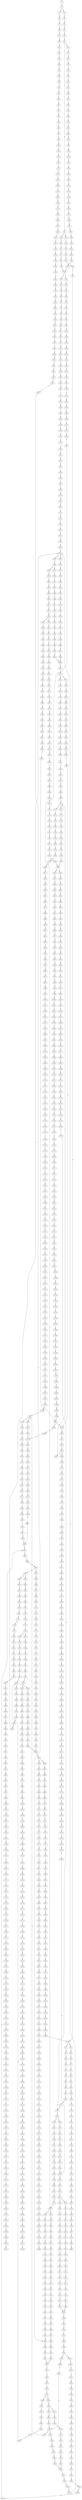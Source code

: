 strict digraph  {
	S0 -> S1 [ label = T ];
	S1 -> S2 [ label = G ];
	S1 -> S3 [ label = A ];
	S2 -> S4 [ label = A ];
	S3 -> S5 [ label = A ];
	S4 -> S6 [ label = A ];
	S5 -> S7 [ label = A ];
	S6 -> S8 [ label = C ];
	S7 -> S9 [ label = C ];
	S8 -> S10 [ label = A ];
	S9 -> S11 [ label = A ];
	S10 -> S12 [ label = G ];
	S11 -> S13 [ label = G ];
	S12 -> S14 [ label = T ];
	S12 -> S15 [ label = G ];
	S13 -> S16 [ label = G ];
	S14 -> S17 [ label = T ];
	S15 -> S18 [ label = G ];
	S15 -> S19 [ label = T ];
	S16 -> S20 [ label = T ];
	S17 -> S21 [ label = G ];
	S18 -> S22 [ label = T ];
	S19 -> S23 [ label = C ];
	S20 -> S24 [ label = C ];
	S21 -> S25 [ label = A ];
	S22 -> S26 [ label = C ];
	S23 -> S27 [ label = C ];
	S24 -> S28 [ label = T ];
	S25 -> S29 [ label = C ];
	S26 -> S30 [ label = C ];
	S27 -> S31 [ label = C ];
	S28 -> S32 [ label = C ];
	S29 -> S33 [ label = T ];
	S30 -> S34 [ label = G ];
	S31 -> S35 [ label = T ];
	S32 -> S36 [ label = T ];
	S33 -> S37 [ label = G ];
	S34 -> S38 [ label = C ];
	S35 -> S39 [ label = T ];
	S36 -> S40 [ label = C ];
	S37 -> S41 [ label = T ];
	S38 -> S42 [ label = C ];
	S39 -> S43 [ label = C ];
	S40 -> S44 [ label = C ];
	S41 -> S45 [ label = A ];
	S42 -> S46 [ label = G ];
	S43 -> S47 [ label = T ];
	S43 -> S48 [ label = G ];
	S44 -> S49 [ label = G ];
	S45 -> S50 [ label = C ];
	S46 -> S51 [ label = C ];
	S46 -> S52 [ label = G ];
	S47 -> S53 [ label = C ];
	S48 -> S54 [ label = C ];
	S49 -> S55 [ label = T ];
	S50 -> S56 [ label = A ];
	S51 -> S57 [ label = A ];
	S52 -> S58 [ label = A ];
	S53 -> S59 [ label = G ];
	S54 -> S60 [ label = A ];
	S55 -> S61 [ label = A ];
	S56 -> S62 [ label = C ];
	S57 -> S63 [ label = C ];
	S58 -> S64 [ label = A ];
	S59 -> S65 [ label = T ];
	S60 -> S66 [ label = C ];
	S61 -> S67 [ label = C ];
	S62 -> S68 [ label = T ];
	S63 -> S69 [ label = G ];
	S64 -> S70 [ label = C ];
	S65 -> S71 [ label = A ];
	S66 -> S72 [ label = G ];
	S67 -> S73 [ label = A ];
	S68 -> S74 [ label = T ];
	S69 -> S75 [ label = C ];
	S70 -> S76 [ label = T ];
	S71 -> S77 [ label = C ];
	S72 -> S78 [ label = T ];
	S73 -> S79 [ label = T ];
	S74 -> S80 [ label = G ];
	S75 -> S81 [ label = G ];
	S76 -> S82 [ label = G ];
	S77 -> S83 [ label = G ];
	S78 -> S84 [ label = G ];
	S79 -> S85 [ label = G ];
	S80 -> S86 [ label = G ];
	S81 -> S87 [ label = C ];
	S82 -> S88 [ label = C ];
	S83 -> S89 [ label = G ];
	S84 -> S90 [ label = G ];
	S85 -> S91 [ label = G ];
	S86 -> S92 [ label = A ];
	S87 -> S93 [ label = A ];
	S88 -> S94 [ label = A ];
	S89 -> S95 [ label = C ];
	S90 -> S96 [ label = C ];
	S91 -> S97 [ label = C ];
	S92 -> S98 [ label = G ];
	S93 -> S99 [ label = G ];
	S94 -> S100 [ label = A ];
	S95 -> S101 [ label = T ];
	S96 -> S102 [ label = G ];
	S97 -> S103 [ label = G ];
	S98 -> S104 [ label = A ];
	S99 -> S105 [ label = C ];
	S100 -> S106 [ label = C ];
	S101 -> S107 [ label = A ];
	S102 -> S108 [ label = T ];
	S103 -> S109 [ label = C ];
	S104 -> S110 [ label = C ];
	S105 -> S111 [ label = C ];
	S106 -> S112 [ label = C ];
	S107 -> S113 [ label = C ];
	S108 -> S114 [ label = C ];
	S109 -> S115 [ label = C ];
	S110 -> S116 [ label = C ];
	S111 -> S117 [ label = G ];
	S112 -> S118 [ label = A ];
	S113 -> S119 [ label = T ];
	S114 -> S120 [ label = C ];
	S115 -> S121 [ label = C ];
	S116 -> S122 [ label = C ];
	S117 -> S123 [ label = G ];
	S118 -> S124 [ label = G ];
	S119 -> S125 [ label = G ];
	S120 -> S126 [ label = C ];
	S121 -> S127 [ label = C ];
	S122 -> S128 [ label = C ];
	S123 -> S129 [ label = C ];
	S123 -> S130 [ label = T ];
	S124 -> S131 [ label = A ];
	S125 -> S132 [ label = G ];
	S126 -> S133 [ label = C ];
	S127 -> S134 [ label = C ];
	S128 -> S135 [ label = C ];
	S129 -> S136 [ label = A ];
	S130 -> S137 [ label = G ];
	S131 -> S138 [ label = A ];
	S132 -> S139 [ label = T ];
	S133 -> S140 [ label = A ];
	S134 -> S141 [ label = A ];
	S135 -> S142 [ label = C ];
	S136 -> S143 [ label = C ];
	S137 -> S144 [ label = G ];
	S138 -> S145 [ label = C ];
	S139 -> S146 [ label = G ];
	S140 -> S147 [ label = C ];
	S141 -> S148 [ label = C ];
	S142 -> S149 [ label = T ];
	S143 -> S150 [ label = T ];
	S144 -> S151 [ label = A ];
	S145 -> S152 [ label = A ];
	S146 -> S153 [ label = C ];
	S147 -> S154 [ label = T ];
	S148 -> S155 [ label = T ];
	S149 -> S156 [ label = T ];
	S150 -> S157 [ label = T ];
	S151 -> S158 [ label = A ];
	S152 -> S159 [ label = G ];
	S153 -> S160 [ label = T ];
	S154 -> S161 [ label = T ];
	S155 -> S162 [ label = T ];
	S156 -> S163 [ label = C ];
	S157 -> S164 [ label = C ];
	S158 -> S165 [ label = G ];
	S159 -> S166 [ label = C ];
	S160 -> S167 [ label = A ];
	S161 -> S168 [ label = G ];
	S162 -> S169 [ label = T ];
	S163 -> S170 [ label = A ];
	S164 -> S171 [ label = A ];
	S165 -> S172 [ label = A ];
	S166 -> S173 [ label = C ];
	S167 -> S174 [ label = C ];
	S168 -> S175 [ label = A ];
	S169 -> S176 [ label = A ];
	S170 -> S177 [ label = G ];
	S171 -> S178 [ label = G ];
	S172 -> S179 [ label = A ];
	S173 -> S180 [ label = G ];
	S174 -> S181 [ label = T ];
	S175 -> S182 [ label = G ];
	S176 -> S183 [ label = G ];
	S177 -> S184 [ label = A ];
	S178 -> S185 [ label = C ];
	S179 -> S186 [ label = C ];
	S180 -> S187 [ label = T ];
	S181 -> S188 [ label = G ];
	S182 -> S189 [ label = C ];
	S183 -> S190 [ label = C ];
	S184 -> S191 [ label = G ];
	S185 -> S192 [ label = C ];
	S186 -> S193 [ label = G ];
	S187 -> S194 [ label = C ];
	S188 -> S195 [ label = T ];
	S189 -> S196 [ label = C ];
	S190 -> S197 [ label = C ];
	S191 -> S198 [ label = G ];
	S192 -> S199 [ label = G ];
	S193 -> S200 [ label = G ];
	S194 -> S201 [ label = C ];
	S195 -> S202 [ label = A ];
	S196 -> S203 [ label = G ];
	S197 -> S204 [ label = G ];
	S198 -> S205 [ label = T ];
	S199 -> S206 [ label = C ];
	S200 -> S207 [ label = C ];
	S201 -> S208 [ label = T ];
	S202 -> S209 [ label = A ];
	S203 -> S210 [ label = C ];
	S204 -> S211 [ label = T ];
	S205 -> S212 [ label = C ];
	S206 -> S213 [ label = C ];
	S207 -> S214 [ label = A ];
	S208 -> S215 [ label = C ];
	S209 -> S216 [ label = C ];
	S210 -> S217 [ label = C ];
	S211 -> S218 [ label = C ];
	S212 -> S219 [ label = C ];
	S213 -> S220 [ label = C ];
	S214 -> S221 [ label = C ];
	S215 -> S222 [ label = T ];
	S216 -> S223 [ label = A ];
	S217 -> S224 [ label = C ];
	S218 -> S225 [ label = C ];
	S219 -> S226 [ label = C ];
	S220 -> S227 [ label = C ];
	S221 -> S228 [ label = C ];
	S221 -> S229 [ label = T ];
	S222 -> S230 [ label = G ];
	S223 -> S231 [ label = C ];
	S224 -> S232 [ label = C ];
	S225 -> S233 [ label = C ];
	S226 -> S234 [ label = T ];
	S227 -> S235 [ label = T ];
	S228 -> S236 [ label = G ];
	S229 -> S237 [ label = G ];
	S230 -> S238 [ label = T ];
	S231 -> S239 [ label = A ];
	S232 -> S235 [ label = T ];
	S233 -> S240 [ label = A ];
	S234 -> S241 [ label = T ];
	S235 -> S242 [ label = T ];
	S235 -> S243 [ label = C ];
	S236 -> S244 [ label = G ];
	S237 -> S245 [ label = G ];
	S238 -> S246 [ label = C ];
	S239 -> S247 [ label = C ];
	S240 -> S248 [ label = C ];
	S241 -> S43 [ label = C ];
	S242 -> S249 [ label = C ];
	S243 -> S250 [ label = C ];
	S244 -> S251 [ label = G ];
	S245 -> S252 [ label = G ];
	S246 -> S253 [ label = G ];
	S247 -> S254 [ label = G ];
	S248 -> S255 [ label = C ];
	S249 -> S256 [ label = A ];
	S250 -> S257 [ label = A ];
	S251 -> S258 [ label = A ];
	S252 -> S259 [ label = A ];
	S253 -> S260 [ label = T ];
	S254 -> S261 [ label = C ];
	S255 -> S262 [ label = A ];
	S256 -> S263 [ label = C ];
	S257 -> S264 [ label = C ];
	S258 -> S265 [ label = A ];
	S259 -> S266 [ label = A ];
	S260 -> S267 [ label = G ];
	S261 -> S268 [ label = T ];
	S262 -> S269 [ label = C ];
	S263 -> S270 [ label = G ];
	S264 -> S271 [ label = C ];
	S265 -> S272 [ label = T ];
	S266 -> S273 [ label = C ];
	S267 -> S274 [ label = G ];
	S268 -> S275 [ label = C ];
	S269 -> S276 [ label = C ];
	S270 -> S277 [ label = C ];
	S271 -> S278 [ label = C ];
	S272 -> S279 [ label = T ];
	S273 -> S280 [ label = T ];
	S274 -> S281 [ label = T ];
	S275 -> S282 [ label = C ];
	S276 -> S283 [ label = G ];
	S277 -> S284 [ label = T ];
	S278 -> S285 [ label = G ];
	S279 -> S286 [ label = G ];
	S280 -> S287 [ label = G ];
	S281 -> S288 [ label = A ];
	S282 -> S289 [ label = T ];
	S283 -> S290 [ label = A ];
	S284 -> S291 [ label = C ];
	S285 -> S292 [ label = C ];
	S286 -> S293 [ label = A ];
	S287 -> S294 [ label = G ];
	S289 -> S295 [ label = A ];
	S290 -> S296 [ label = T ];
	S291 -> S297 [ label = C ];
	S292 -> S298 [ label = C ];
	S293 -> S299 [ label = A ];
	S294 -> S300 [ label = A ];
	S295 -> S301 [ label = G ];
	S296 -> S302 [ label = C ];
	S297 -> S303 [ label = G ];
	S298 -> S304 [ label = G ];
	S299 -> S305 [ label = C ];
	S300 -> S306 [ label = C ];
	S301 -> S307 [ label = A ];
	S302 -> S308 [ label = G ];
	S303 -> S309 [ label = G ];
	S304 -> S310 [ label = G ];
	S305 -> S311 [ label = C ];
	S306 -> S312 [ label = C ];
	S307 -> S313 [ label = A ];
	S308 -> S314 [ label = G ];
	S309 -> S315 [ label = T ];
	S310 -> S316 [ label = T ];
	S311 -> S317 [ label = C ];
	S312 -> S318 [ label = C ];
	S313 -> S319 [ label = C ];
	S314 -> S320 [ label = T ];
	S315 -> S321 [ label = T ];
	S316 -> S322 [ label = C ];
	S317 -> S323 [ label = G ];
	S318 -> S324 [ label = G ];
	S319 -> S325 [ label = T ];
	S320 -> S326 [ label = T ];
	S321 -> S327 [ label = G ];
	S322 -> S328 [ label = C ];
	S323 -> S329 [ label = T ];
	S324 -> S330 [ label = T ];
	S325 -> S331 [ label = T ];
	S326 -> S332 [ label = C ];
	S327 -> S333 [ label = C ];
	S328 -> S334 [ label = C ];
	S329 -> S335 [ label = C ];
	S330 -> S336 [ label = C ];
	S331 -> S337 [ label = C ];
	S332 -> S338 [ label = C ];
	S333 -> S339 [ label = A ];
	S334 -> S340 [ label = A ];
	S335 -> S341 [ label = T ];
	S336 -> S342 [ label = T ];
	S337 -> S343 [ label = A ];
	S338 -> S344 [ label = A ];
	S339 -> S345 [ label = C ];
	S340 -> S346 [ label = G ];
	S341 -> S347 [ label = C ];
	S342 -> S348 [ label = C ];
	S343 -> S349 [ label = A ];
	S344 -> S350 [ label = G ];
	S345 -> S351 [ label = T ];
	S346 -> S352 [ label = T ];
	S347 -> S353 [ label = G ];
	S348 -> S353 [ label = G ];
	S349 -> S354 [ label = C ];
	S350 -> S355 [ label = T ];
	S351 -> S356 [ label = G ];
	S352 -> S357 [ label = G ];
	S353 -> S358 [ label = G ];
	S354 -> S359 [ label = C ];
	S354 -> S360 [ label = T ];
	S355 -> S361 [ label = G ];
	S356 -> S362 [ label = G ];
	S357 -> S363 [ label = G ];
	S358 -> S364 [ label = C ];
	S359 -> S365 [ label = G ];
	S360 -> S366 [ label = G ];
	S361 -> S367 [ label = G ];
	S362 -> S368 [ label = T ];
	S363 -> S369 [ label = T ];
	S364 -> S370 [ label = A ];
	S365 -> S371 [ label = G ];
	S366 -> S372 [ label = G ];
	S366 -> S373 [ label = C ];
	S367 -> S374 [ label = T ];
	S368 -> S375 [ label = C ];
	S369 -> S376 [ label = C ];
	S370 -> S377 [ label = C ];
	S371 -> S378 [ label = C ];
	S372 -> S379 [ label = C ];
	S373 -> S380 [ label = C ];
	S374 -> S381 [ label = C ];
	S375 -> S382 [ label = G ];
	S376 -> S383 [ label = G ];
	S377 -> S384 [ label = C ];
	S378 -> S385 [ label = C ];
	S379 -> S386 [ label = C ];
	S380 -> S387 [ label = C ];
	S381 -> S383 [ label = G ];
	S382 -> S388 [ label = T ];
	S383 -> S389 [ label = T ];
	S384 -> S390 [ label = G ];
	S385 -> S391 [ label = C ];
	S386 -> S392 [ label = C ];
	S387 -> S393 [ label = T ];
	S388 -> S394 [ label = C ];
	S389 -> S395 [ label = C ];
	S390 -> S396 [ label = A ];
	S391 -> S397 [ label = A ];
	S392 -> S398 [ label = A ];
	S393 -> S399 [ label = A ];
	S394 -> S400 [ label = C ];
	S395 -> S401 [ label = C ];
	S396 -> S402 [ label = G ];
	S396 -> S403 [ label = A ];
	S397 -> S404 [ label = G ];
	S398 -> S405 [ label = G ];
	S399 -> S406 [ label = G ];
	S400 -> S407 [ label = G ];
	S401 -> S407 [ label = G ];
	S402 -> S408 [ label = T ];
	S403 -> S409 [ label = T ];
	S404 -> S410 [ label = T ];
	S405 -> S411 [ label = G ];
	S406 -> S412 [ label = G ];
	S407 -> S413 [ label = T ];
	S408 -> S414 [ label = C ];
	S409 -> S415 [ label = G ];
	S410 -> S416 [ label = T ];
	S411 -> S417 [ label = T ];
	S412 -> S418 [ label = T ];
	S413 -> S419 [ label = C ];
	S414 -> S420 [ label = C ];
	S415 -> S421 [ label = T ];
	S416 -> S422 [ label = G ];
	S417 -> S423 [ label = G ];
	S418 -> S424 [ label = G ];
	S419 -> S425 [ label = A ];
	S420 -> S426 [ label = A ];
	S420 -> S427 [ label = T ];
	S421 -> S428 [ label = A ];
	S422 -> S429 [ label = T ];
	S423 -> S430 [ label = C ];
	S423 -> S431 [ label = G ];
	S424 -> S432 [ label = T ];
	S425 -> S433 [ label = C ];
	S426 -> S434 [ label = G ];
	S427 -> S435 [ label = C ];
	S428 -> S436 [ label = G ];
	S429 -> S437 [ label = G ];
	S430 -> S438 [ label = G ];
	S431 -> S439 [ label = G ];
	S432 -> S440 [ label = G ];
	S433 -> S441 [ label = C ];
	S434 -> S442 [ label = T ];
	S434 -> S443 [ label = C ];
	S435 -> S444 [ label = G ];
	S436 -> S445 [ label = T ];
	S437 -> S446 [ label = C ];
	S438 -> S447 [ label = C ];
	S439 -> S448 [ label = C ];
	S440 -> S449 [ label = C ];
	S441 -> S450 [ label = C ];
	S441 -> S451 [ label = G ];
	S442 -> S452 [ label = A ];
	S443 -> S453 [ label = T ];
	S444 -> S454 [ label = A ];
	S445 -> S455 [ label = T ];
	S446 -> S456 [ label = G ];
	S447 -> S457 [ label = G ];
	S448 -> S458 [ label = T ];
	S449 -> S459 [ label = G ];
	S450 -> S460 [ label = T ];
	S451 -> S461 [ label = A ];
	S452 -> S462 [ label = G ];
	S453 -> S463 [ label = T ];
	S454 -> S464 [ label = A ];
	S455 -> S465 [ label = T ];
	S456 -> S466 [ label = T ];
	S457 -> S467 [ label = T ];
	S458 -> S468 [ label = T ];
	S459 -> S469 [ label = T ];
	S460 -> S470 [ label = G ];
	S461 -> S471 [ label = A ];
	S461 -> S472 [ label = G ];
	S462 -> S473 [ label = G ];
	S463 -> S474 [ label = C ];
	S464 -> S475 [ label = C ];
	S465 -> S476 [ label = C ];
	S466 -> S477 [ label = C ];
	S467 -> S478 [ label = C ];
	S468 -> S479 [ label = C ];
	S469 -> S480 [ label = C ];
	S470 -> S481 [ label = T ];
	S471 -> S482 [ label = T ];
	S472 -> S483 [ label = T ];
	S473 -> S484 [ label = G ];
	S474 -> S485 [ label = A ];
	S475 -> S486 [ label = T ];
	S476 -> S487 [ label = A ];
	S477 -> S488 [ label = G ];
	S478 -> S489 [ label = G ];
	S479 -> S490 [ label = G ];
	S480 -> S491 [ label = G ];
	S481 -> S492 [ label = C ];
	S482 -> S493 [ label = C ];
	S483 -> S494 [ label = C ];
	S484 -> S495 [ label = T ];
	S485 -> S496 [ label = C ];
	S486 -> S497 [ label = T ];
	S487 -> S498 [ label = C ];
	S488 -> S499 [ label = A ];
	S489 -> S500 [ label = T ];
	S490 -> S501 [ label = A ];
	S491 -> S499 [ label = A ];
	S492 -> S502 [ label = C ];
	S493 -> S503 [ label = C ];
	S494 -> S420 [ label = C ];
	S495 -> S504 [ label = C ];
	S496 -> S505 [ label = G ];
	S497 -> S506 [ label = C ];
	S498 -> S507 [ label = T ];
	S499 -> S508 [ label = A ];
	S500 -> S509 [ label = G ];
	S501 -> S510 [ label = A ];
	S502 -> S511 [ label = T ];
	S503 -> S512 [ label = T ];
	S504 -> S513 [ label = A ];
	S505 -> S514 [ label = C ];
	S506 -> S515 [ label = A ];
	S507 -> S516 [ label = C ];
	S508 -> S517 [ label = C ];
	S509 -> S518 [ label = C ];
	S510 -> S519 [ label = C ];
	S511 -> S520 [ label = T ];
	S512 -> S521 [ label = C ];
	S513 -> S522 [ label = C ];
	S514 -> S523 [ label = C ];
	S515 -> S524 [ label = A ];
	S516 -> S525 [ label = C ];
	S517 -> S526 [ label = C ];
	S517 -> S527 [ label = A ];
	S518 -> S528 [ label = A ];
	S519 -> S529 [ label = A ];
	S520 -> S530 [ label = G ];
	S521 -> S531 [ label = G ];
	S522 -> S532 [ label = T ];
	S523 -> S533 [ label = C ];
	S524 -> S354 [ label = C ];
	S525 -> S534 [ label = T ];
	S526 -> S535 [ label = T ];
	S527 -> S536 [ label = C ];
	S528 -> S537 [ label = T ];
	S529 -> S538 [ label = C ];
	S530 -> S539 [ label = A ];
	S530 -> S540 [ label = T ];
	S531 -> S541 [ label = A ];
	S532 -> S542 [ label = C ];
	S533 -> S543 [ label = T ];
	S534 -> S544 [ label = T ];
	S535 -> S545 [ label = T ];
	S536 -> S546 [ label = C ];
	S537 -> S547 [ label = C ];
	S538 -> S548 [ label = G ];
	S539 -> S549 [ label = A ];
	S540 -> S550 [ label = A ];
	S541 -> S551 [ label = A ];
	S542 -> S552 [ label = G ];
	S543 -> S553 [ label = T ];
	S544 -> S554 [ label = T ];
	S545 -> S555 [ label = C ];
	S546 -> S556 [ label = C ];
	S547 -> S557 [ label = C ];
	S548 -> S558 [ label = C ];
	S549 -> S559 [ label = C ];
	S550 -> S560 [ label = G ];
	S551 -> S561 [ label = C ];
	S552 -> S562 [ label = C ];
	S553 -> S563 [ label = C ];
	S554 -> S564 [ label = C ];
	S555 -> S565 [ label = G ];
	S556 -> S566 [ label = G ];
	S557 -> S567 [ label = G ];
	S558 -> S568 [ label = G ];
	S559 -> S569 [ label = T ];
	S560 -> S570 [ label = G ];
	S561 -> S486 [ label = T ];
	S562 -> S571 [ label = T ];
	S563 -> S572 [ label = A ];
	S564 -> S573 [ label = A ];
	S565 -> S574 [ label = T ];
	S566 -> S575 [ label = T ];
	S567 -> S576 [ label = C ];
	S568 -> S577 [ label = C ];
	S569 -> S578 [ label = T ];
	S570 -> S579 [ label = A ];
	S571 -> S580 [ label = T ];
	S572 -> S581 [ label = T ];
	S573 -> S582 [ label = T ];
	S574 -> S583 [ label = A ];
	S575 -> S584 [ label = A ];
	S576 -> S585 [ label = A ];
	S577 -> S586 [ label = A ];
	S578 -> S587 [ label = C ];
	S579 -> S588 [ label = G ];
	S580 -> S589 [ label = C ];
	S581 -> S590 [ label = C ];
	S582 -> S591 [ label = C ];
	S583 -> S592 [ label = C ];
	S584 -> S593 [ label = C ];
	S585 -> S594 [ label = C ];
	S586 -> S595 [ label = C ];
	S587 -> S596 [ label = A ];
	S588 -> S597 [ label = A ];
	S589 -> S598 [ label = A ];
	S590 -> S599 [ label = C ];
	S591 -> S600 [ label = C ];
	S592 -> S601 [ label = T ];
	S593 -> S602 [ label = G ];
	S594 -> S603 [ label = G ];
	S595 -> S604 [ label = G ];
	S596 -> S605 [ label = A ];
	S597 -> S606 [ label = G ];
	S598 -> S607 [ label = T ];
	S599 -> S608 [ label = A ];
	S600 -> S609 [ label = A ];
	S601 -> S610 [ label = T ];
	S602 -> S611 [ label = T ];
	S603 -> S612 [ label = T ];
	S604 -> S613 [ label = T ];
	S605 -> S354 [ label = C ];
	S606 -> S614 [ label = G ];
	S607 -> S615 [ label = C ];
	S608 -> S616 [ label = G ];
	S609 -> S617 [ label = G ];
	S610 -> S618 [ label = C ];
	S611 -> S619 [ label = C ];
	S612 -> S620 [ label = C ];
	S613 -> S621 [ label = C ];
	S614 -> S622 [ label = T ];
	S615 -> S623 [ label = C ];
	S616 -> S624 [ label = A ];
	S617 -> S624 [ label = A ];
	S618 -> S625 [ label = A ];
	S619 -> S626 [ label = C ];
	S620 -> S627 [ label = G ];
	S621 -> S628 [ label = C ];
	S622 -> S629 [ label = C ];
	S623 -> S630 [ label = A ];
	S624 -> S631 [ label = A ];
	S625 -> S632 [ label = A ];
	S626 -> S633 [ label = A ];
	S627 -> S634 [ label = A ];
	S628 -> S635 [ label = A ];
	S629 -> S636 [ label = C ];
	S630 -> S616 [ label = G ];
	S631 -> S637 [ label = C ];
	S632 -> S638 [ label = G ];
	S633 -> S639 [ label = G ];
	S634 -> S640 [ label = G ];
	S635 -> S641 [ label = G ];
	S636 -> S642 [ label = C ];
	S637 -> S643 [ label = C ];
	S638 -> S644 [ label = C ];
	S639 -> S645 [ label = C ];
	S640 -> S646 [ label = C ];
	S641 -> S647 [ label = C ];
	S642 -> S648 [ label = A ];
	S642 -> S649 [ label = G ];
	S643 -> S650 [ label = A ];
	S643 -> S651 [ label = G ];
	S644 -> S652 [ label = G ];
	S645 -> S653 [ label = G ];
	S646 -> S654 [ label = G ];
	S647 -> S655 [ label = T ];
	S647 -> S653 [ label = G ];
	S648 -> S656 [ label = G ];
	S649 -> S657 [ label = G ];
	S650 -> S658 [ label = G ];
	S650 -> S659 [ label = C ];
	S651 -> S660 [ label = G ];
	S652 -> S661 [ label = A ];
	S653 -> S662 [ label = A ];
	S654 -> S663 [ label = A ];
	S655 -> S664 [ label = T ];
	S656 -> S665 [ label = A ];
	S657 -> S666 [ label = A ];
	S658 -> S667 [ label = A ];
	S659 -> S668 [ label = C ];
	S660 -> S669 [ label = A ];
	S661 -> S670 [ label = G ];
	S662 -> S671 [ label = G ];
	S663 -> S672 [ label = G ];
	S664 -> S474 [ label = C ];
	S665 -> S673 [ label = G ];
	S666 -> S674 [ label = G ];
	S667 -> S675 [ label = C ];
	S668 -> S676 [ label = A ];
	S669 -> S677 [ label = C ];
	S670 -> S678 [ label = T ];
	S671 -> S679 [ label = T ];
	S672 -> S680 [ label = T ];
	S673 -> S681 [ label = C ];
	S674 -> S682 [ label = G ];
	S675 -> S683 [ label = T ];
	S676 -> S684 [ label = C ];
	S677 -> S685 [ label = G ];
	S678 -> S686 [ label = C ];
	S679 -> S687 [ label = C ];
	S680 -> S688 [ label = C ];
	S681 -> S689 [ label = C ];
	S682 -> S690 [ label = C ];
	S683 -> S691 [ label = C ];
	S684 -> S692 [ label = C ];
	S685 -> S693 [ label = C ];
	S686 -> S694 [ label = C ];
	S687 -> S695 [ label = C ];
	S687 -> S696 [ label = T ];
	S688 -> S697 [ label = G ];
	S689 -> S698 [ label = A ];
	S690 -> S699 [ label = G ];
	S691 -> S700 [ label = C ];
	S692 -> S701 [ label = C ];
	S693 -> S702 [ label = C ];
	S694 -> S703 [ label = C ];
	S695 -> S703 [ label = C ];
	S696 -> S704 [ label = C ];
	S697 -> S705 [ label = A ];
	S698 -> S706 [ label = C ];
	S699 -> S707 [ label = T ];
	S700 -> S708 [ label = C ];
	S701 -> S709 [ label = C ];
	S702 -> S710 [ label = C ];
	S703 -> S711 [ label = T ];
	S703 -> S712 [ label = G ];
	S704 -> S713 [ label = G ];
	S705 -> S714 [ label = A ];
	S706 -> S715 [ label = G ];
	S707 -> S716 [ label = G ];
	S708 -> S717 [ label = A ];
	S709 -> S718 [ label = T ];
	S710 -> S719 [ label = A ];
	S711 -> S720 [ label = C ];
	S712 -> S721 [ label = C ];
	S713 -> S722 [ label = T ];
	S714 -> S723 [ label = C ];
	S715 -> S724 [ label = G ];
	S716 -> S725 [ label = G ];
	S717 -> S726 [ label = T ];
	S718 -> S727 [ label = T ];
	S719 -> S728 [ label = T ];
	S720 -> S729 [ label = C ];
	S721 -> S730 [ label = C ];
	S722 -> S731 [ label = C ];
	S723 -> S732 [ label = C ];
	S724 -> S733 [ label = T ];
	S725 -> S734 [ label = T ];
	S726 -> S735 [ label = C ];
	S727 -> S736 [ label = C ];
	S728 -> S737 [ label = C ];
	S729 -> S738 [ label = G ];
	S730 -> S739 [ label = T ];
	S731 -> S740 [ label = T ];
	S732 -> S741 [ label = T ];
	S733 -> S742 [ label = T ];
	S734 -> S743 [ label = A ];
	S735 -> S744 [ label = T ];
	S736 -> S745 [ label = C ];
	S736 -> S746 [ label = G ];
	S737 -> S747 [ label = G ];
	S738 -> S748 [ label = G ];
	S739 -> S749 [ label = G ];
	S740 -> S750 [ label = G ];
	S741 -> S751 [ label = G ];
	S742 -> S752 [ label = A ];
	S743 -> S753 [ label = T ];
	S744 -> S754 [ label = G ];
	S745 -> S755 [ label = T ];
	S746 -> S756 [ label = A ];
	S747 -> S757 [ label = T ];
	S748 -> S758 [ label = T ];
	S749 -> S759 [ label = T ];
	S750 -> S760 [ label = T ];
	S751 -> S761 [ label = T ];
	S752 -> S762 [ label = C ];
	S753 -> S763 [ label = G ];
	S754 -> S764 [ label = C ];
	S755 -> S765 [ label = G ];
	S756 -> S766 [ label = T ];
	S757 -> S767 [ label = C ];
	S758 -> S768 [ label = C ];
	S759 -> S769 [ label = C ];
	S760 -> S770 [ label = T ];
	S761 -> S771 [ label = C ];
	S762 -> S772 [ label = T ];
	S763 -> S773 [ label = A ];
	S764 -> S774 [ label = C ];
	S765 -> S775 [ label = T ];
	S766 -> S776 [ label = C ];
	S767 -> S777 [ label = C ];
	S768 -> S778 [ label = T ];
	S769 -> S779 [ label = G ];
	S770 -> S780 [ label = C ];
	S771 -> S781 [ label = G ];
	S772 -> S782 [ label = G ];
	S773 -> S783 [ label = G ];
	S774 -> S784 [ label = A ];
	S775 -> S785 [ label = C ];
	S776 -> S786 [ label = G ];
	S777 -> S787 [ label = T ];
	S778 -> S788 [ label = G ];
	S779 -> S789 [ label = C ];
	S780 -> S790 [ label = C ];
	S781 -> S791 [ label = C ];
	S782 -> S792 [ label = C ];
	S783 -> S793 [ label = C ];
	S784 -> S794 [ label = G ];
	S785 -> S795 [ label = C ];
	S786 -> S796 [ label = T ];
	S787 -> S797 [ label = C ];
	S788 -> S798 [ label = G ];
	S789 -> S799 [ label = G ];
	S790 -> S800 [ label = G ];
	S791 -> S801 [ label = G ];
	S792 -> S802 [ label = A ];
	S793 -> S803 [ label = G ];
	S794 -> S804 [ label = T ];
	S795 -> S805 [ label = T ];
	S796 -> S806 [ label = T ];
	S797 -> S807 [ label = T ];
	S798 -> S808 [ label = A ];
	S799 -> S809 [ label = C ];
	S800 -> S810 [ label = T ];
	S801 -> S809 [ label = C ];
	S802 -> S811 [ label = G ];
	S803 -> S812 [ label = G ];
	S804 -> S813 [ label = C ];
	S805 -> S814 [ label = T ];
	S806 -> S815 [ label = T ];
	S807 -> S816 [ label = T ];
	S808 -> S817 [ label = G ];
	S809 -> S818 [ label = G ];
	S809 -> S819 [ label = A ];
	S810 -> S820 [ label = G ];
	S811 -> S821 [ label = A ];
	S812 -> S822 [ label = T ];
	S813 -> S823 [ label = G ];
	S814 -> S530 [ label = G ];
	S815 -> S824 [ label = G ];
	S816 -> S825 [ label = C ];
	S817 -> S826 [ label = G ];
	S818 -> S827 [ label = A ];
	S819 -> S828 [ label = A ];
	S820 -> S829 [ label = G ];
	S821 -> S830 [ label = C ];
	S822 -> S831 [ label = C ];
	S823 -> S832 [ label = T ];
	S824 -> S833 [ label = T ];
	S825 -> S834 [ label = T ];
	S826 -> S835 [ label = G ];
	S827 -> S836 [ label = G ];
	S828 -> S837 [ label = C ];
	S829 -> S838 [ label = C ];
	S830 -> S839 [ label = G ];
	S831 -> S840 [ label = G ];
	S832 -> S841 [ label = A ];
	S833 -> S842 [ label = A ];
	S834 -> S843 [ label = C ];
	S835 -> S844 [ label = T ];
	S836 -> S845 [ label = C ];
	S837 -> S846 [ label = C ];
	S838 -> S847 [ label = C ];
	S839 -> S848 [ label = G ];
	S840 -> S849 [ label = C ];
	S841 -> S850 [ label = A ];
	S842 -> S851 [ label = G ];
	S843 -> S852 [ label = G ];
	S844 -> S853 [ label = G ];
	S845 -> S854 [ label = A ];
	S846 -> S855 [ label = C ];
	S847 -> S856 [ label = C ];
	S848 -> S857 [ label = A ];
	S849 -> S858 [ label = A ];
	S850 -> S859 [ label = G ];
	S851 -> S860 [ label = G ];
	S852 -> S861 [ label = G ];
	S853 -> S862 [ label = T ];
	S854 -> S863 [ label = G ];
	S855 -> S864 [ label = G ];
	S856 -> S865 [ label = G ];
	S857 -> S866 [ label = C ];
	S858 -> S867 [ label = C ];
	S859 -> S868 [ label = A ];
	S860 -> S869 [ label = A ];
	S861 -> S870 [ label = A ];
	S862 -> S871 [ label = T ];
	S863 -> S872 [ label = T ];
	S864 -> S873 [ label = T ];
	S865 -> S874 [ label = T ];
	S866 -> S875 [ label = A ];
	S867 -> S876 [ label = G ];
	S868 -> S877 [ label = C ];
	S869 -> S878 [ label = A ];
	S870 -> S879 [ label = G ];
	S871 -> S880 [ label = C ];
	S872 -> S881 [ label = G ];
	S873 -> S882 [ label = A ];
	S874 -> S883 [ label = C ];
	S875 -> S884 [ label = C ];
	S876 -> S885 [ label = C ];
	S877 -> S886 [ label = G ];
	S878 -> S887 [ label = A ];
	S879 -> S888 [ label = A ];
	S880 -> S889 [ label = C ];
	S881 -> S890 [ label = C ];
	S882 -> S891 [ label = C ];
	S883 -> S892 [ label = C ];
	S884 -> S893 [ label = A ];
	S885 -> S894 [ label = G ];
	S886 -> S895 [ label = G ];
	S887 -> S896 [ label = G ];
	S888 -> S897 [ label = G ];
	S889 -> S898 [ label = A ];
	S890 -> S899 [ label = A ];
	S891 -> S900 [ label = A ];
	S892 -> S901 [ label = A ];
	S893 -> S902 [ label = C ];
	S894 -> S903 [ label = C ];
	S895 -> S904 [ label = C ];
	S896 -> S905 [ label = G ];
	S897 -> S906 [ label = G ];
	S898 -> S907 [ label = G ];
	S899 -> S908 [ label = A ];
	S900 -> S909 [ label = G ];
	S901 -> S910 [ label = G ];
	S902 -> S911 [ label = C ];
	S903 -> S912 [ label = G ];
	S904 -> S913 [ label = T ];
	S905 -> S914 [ label = T ];
	S906 -> S915 [ label = T ];
	S907 -> S916 [ label = C ];
	S908 -> S917 [ label = C ];
	S909 -> S918 [ label = C ];
	S910 -> S919 [ label = T ];
	S911 -> S920 [ label = T ];
	S912 -> S921 [ label = G ];
	S913 -> S922 [ label = C ];
	S914 -> S923 [ label = C ];
	S915 -> S924 [ label = C ];
	S916 -> S925 [ label = A ];
	S917 -> S926 [ label = A ];
	S918 -> S927 [ label = A ];
	S919 -> S928 [ label = A ];
	S920 -> S929 [ label = C ];
	S921 -> S930 [ label = C ];
	S922 -> S931 [ label = T ];
	S923 -> S932 [ label = C ];
	S924 -> S636 [ label = C ];
	S925 -> S933 [ label = G ];
	S926 -> S934 [ label = G ];
	S927 -> S935 [ label = G ];
	S928 -> S936 [ label = G ];
	S929 -> S937 [ label = T ];
	S930 -> S938 [ label = T ];
	S931 -> S939 [ label = C ];
	S932 -> S940 [ label = C ];
	S933 -> S941 [ label = A ];
	S934 -> S942 [ label = C ];
	S935 -> S943 [ label = G ];
	S936 -> S944 [ label = C ];
	S937 -> S945 [ label = A ];
	S938 -> S946 [ label = G ];
	S939 -> S947 [ label = G ];
	S940 -> S948 [ label = G ];
	S941 -> S949 [ label = T ];
	S942 -> S950 [ label = T ];
	S943 -> S951 [ label = T ];
	S944 -> S952 [ label = T ];
	S945 -> S953 [ label = G ];
	S946 -> S954 [ label = G ];
	S947 -> S955 [ label = A ];
	S948 -> S956 [ label = A ];
	S949 -> S957 [ label = A ];
	S950 -> S958 [ label = A ];
	S951 -> S959 [ label = G ];
	S952 -> S960 [ label = C ];
	S953 -> S961 [ label = A ];
	S954 -> S962 [ label = A ];
	S955 -> S963 [ label = A ];
	S956 -> S964 [ label = A ];
	S957 -> S965 [ label = A ];
	S958 -> S966 [ label = C ];
	S959 -> S967 [ label = C ];
	S960 -> S968 [ label = C ];
	S961 -> S969 [ label = A ];
	S962 -> S970 [ label = A ];
	S963 -> S971 [ label = G ];
	S964 -> S972 [ label = G ];
	S965 -> S973 [ label = A ];
	S966 -> S974 [ label = G ];
	S967 -> S975 [ label = A ];
	S968 -> S976 [ label = A ];
	S969 -> S977 [ label = C ];
	S970 -> S978 [ label = T ];
	S971 -> S979 [ label = T ];
	S972 -> S980 [ label = T ];
	S973 -> S981 [ label = A ];
	S974 -> S982 [ label = A ];
	S975 -> S983 [ label = C ];
	S976 -> S984 [ label = C ];
	S977 -> S985 [ label = G ];
	S978 -> S986 [ label = G ];
	S979 -> S987 [ label = C ];
	S980 -> S988 [ label = C ];
	S981 -> S989 [ label = A ];
	S982 -> S990 [ label = G ];
	S983 -> S991 [ label = G ];
	S984 -> S992 [ label = C ];
	S985 -> S993 [ label = A ];
	S986 -> S994 [ label = G ];
	S987 -> S995 [ label = G ];
	S988 -> S996 [ label = G ];
	S989 -> S997 [ label = C ];
	S990 -> S998 [ label = A ];
	S991 -> S999 [ label = C ];
	S992 -> S1000 [ label = G ];
	S993 -> S1001 [ label = G ];
	S994 -> S1002 [ label = G ];
	S995 -> S1003 [ label = C ];
	S996 -> S1004 [ label = A ];
	S997 -> S1005 [ label = T ];
	S998 -> S1006 [ label = A ];
	S999 -> S1007 [ label = G ];
	S1000 -> S1008 [ label = G ];
	S1001 -> S1009 [ label = G ];
	S1002 -> S1010 [ label = G ];
	S1003 -> S1011 [ label = G ];
	S1004 -> S1012 [ label = G ];
	S1005 -> S1013 [ label = T ];
	S1006 -> S1014 [ label = C ];
	S1007 -> S1015 [ label = G ];
	S1008 -> S1016 [ label = A ];
	S1009 -> S1017 [ label = T ];
	S1010 -> S1018 [ label = T ];
	S1011 -> S1019 [ label = G ];
	S1012 -> S1020 [ label = G ];
	S1013 -> S1021 [ label = T ];
	S1014 -> S1022 [ label = T ];
	S1015 -> S1023 [ label = T ];
	S1016 -> S1024 [ label = C ];
	S1017 -> S1025 [ label = G ];
	S1018 -> S1026 [ label = C ];
	S1019 -> S1027 [ label = C ];
	S1020 -> S1028 [ label = T ];
	S1021 -> S1029 [ label = G ];
	S1022 -> S1030 [ label = G ];
	S1023 -> S1031 [ label = G ];
	S1024 -> S1032 [ label = G ];
	S1025 -> S1033 [ label = T ];
	S1026 -> S1034 [ label = C ];
	S1027 -> S1035 [ label = T ];
	S1028 -> S1036 [ label = A ];
	S1029 -> S1037 [ label = C ];
	S1030 -> S1038 [ label = G ];
	S1031 -> S1039 [ label = C ];
	S1032 -> S1040 [ label = T ];
	S1033 -> S1041 [ label = C ];
	S1034 -> S1042 [ label = G ];
	S1035 -> S1043 [ label = A ];
	S1036 -> S1044 [ label = T ];
	S1037 -> S1045 [ label = C ];
	S1038 -> S1046 [ label = C ];
	S1039 -> S1047 [ label = C ];
	S1040 -> S1048 [ label = C ];
	S1041 -> S1049 [ label = C ];
	S1042 -> S1050 [ label = C ];
	S1043 -> S1051 [ label = T ];
	S1044 -> S1052 [ label = A ];
	S1045 -> S1053 [ label = G ];
	S1046 -> S1054 [ label = G ];
	S1047 -> S1055 [ label = G ];
	S1048 -> S1056 [ label = G ];
	S1049 -> S1057 [ label = C ];
	S1050 -> S1058 [ label = C ];
	S1051 -> S1059 [ label = A ];
	S1052 -> S1060 [ label = A ];
	S1053 -> S1061 [ label = T ];
	S1054 -> S1062 [ label = C ];
	S1055 -> S1063 [ label = C ];
	S1056 -> S1064 [ label = T ];
	S1057 -> S1065 [ label = T ];
	S1058 -> S46 [ label = G ];
	S1059 -> S1066 [ label = G ];
	S1060 -> S1067 [ label = G ];
	S1061 -> S1068 [ label = A ];
	S1062 -> S1069 [ label = A ];
	S1063 -> S1070 [ label = A ];
	S1064 -> S1071 [ label = G ];
	S1065 -> S1072 [ label = G ];
	S1066 -> S1073 [ label = T ];
	S1067 -> S1074 [ label = T ];
	S1068 -> S1075 [ label = G ];
	S1069 -> S1076 [ label = G ];
	S1070 -> S1077 [ label = A ];
	S1071 -> S1078 [ label = A ];
	S1072 -> S1079 [ label = T ];
	S1073 -> S1080 [ label = A ];
	S1074 -> S1081 [ label = C ];
	S1075 -> S1082 [ label = C ];
	S1076 -> S1083 [ label = C ];
	S1077 -> S1084 [ label = C ];
	S1078 -> S1085 [ label = C ];
	S1079 -> S1086 [ label = C ];
	S1080 -> S1087 [ label = G ];
	S1081 -> S1088 [ label = G ];
	S1082 -> S1089 [ label = C ];
	S1083 -> S1090 [ label = G ];
	S1084 -> S1091 [ label = C ];
	S1085 -> S1092 [ label = C ];
	S1086 -> S1093 [ label = C ];
	S1087 -> S1094 [ label = C ];
	S1088 -> S1095 [ label = T ];
	S1089 -> S1096 [ label = G ];
	S1090 -> S1097 [ label = G ];
	S1091 -> S1098 [ label = A ];
	S1092 -> S1099 [ label = G ];
	S1093 -> S1100 [ label = T ];
	S1094 -> S1101 [ label = C ];
	S1095 -> S1102 [ label = G ];
	S1096 -> S1103 [ label = G ];
	S1097 -> S1104 [ label = G ];
	S1098 -> S1105 [ label = G ];
	S1099 -> S1106 [ label = G ];
	S1100 -> S1107 [ label = A ];
	S1101 -> S1108 [ label = G ];
	S1102 -> S1109 [ label = G ];
	S1103 -> S1110 [ label = T ];
	S1104 -> S1111 [ label = T ];
	S1105 -> S1112 [ label = T ];
	S1106 -> S1113 [ label = T ];
	S1107 -> S1114 [ label = C ];
	S1108 -> S1115 [ label = A ];
	S1109 -> S1116 [ label = T ];
	S1110 -> S1117 [ label = G ];
	S1111 -> S1118 [ label = G ];
	S1112 -> S1119 [ label = C ];
	S1113 -> S1120 [ label = C ];
	S1114 -> S1121 [ label = T ];
	S1115 -> S1122 [ label = A ];
	S1116 -> S1123 [ label = A ];
	S1117 -> S1124 [ label = A ];
	S1118 -> S1125 [ label = C ];
	S1119 -> S1126 [ label = G ];
	S1120 -> S1127 [ label = G ];
	S1121 -> S1128 [ label = A ];
	S1122 -> S1129 [ label = A ];
	S1123 -> S1130 [ label = C ];
	S1124 -> S1131 [ label = C ];
	S1125 -> S1132 [ label = C ];
	S1126 -> S1133 [ label = C ];
	S1127 -> S1134 [ label = C ];
	S1128 -> S1135 [ label = C ];
	S1129 -> S1136 [ label = C ];
	S1130 -> S1137 [ label = C ];
	S1131 -> S1138 [ label = G ];
	S1132 -> S1139 [ label = G ];
	S1133 -> S1140 [ label = G ];
	S1134 -> S1141 [ label = G ];
	S1135 -> S1142 [ label = C ];
	S1136 -> S1143 [ label = C ];
	S1137 -> S1144 [ label = G ];
	S1138 -> S1145 [ label = T ];
	S1139 -> S1146 [ label = C ];
	S1140 -> S1147 [ label = C ];
	S1141 -> S1148 [ label = T ];
	S1142 -> S1149 [ label = A ];
	S1143 -> S1150 [ label = C ];
	S1144 -> S1151 [ label = G ];
	S1145 -> S1152 [ label = G ];
	S1146 -> S1153 [ label = C ];
	S1147 -> S1154 [ label = A ];
	S1148 -> S1155 [ label = A ];
	S1149 -> S1156 [ label = G ];
	S1150 -> S1157 [ label = C ];
	S1151 -> S1158 [ label = T ];
	S1152 -> S1159 [ label = G ];
	S1153 -> S1160 [ label = G ];
	S1154 -> S1161 [ label = G ];
	S1155 -> S1162 [ label = G ];
	S1156 -> S1163 [ label = G ];
	S1157 -> S1164 [ label = G ];
	S1158 -> S1165 [ label = G ];
	S1159 -> S1166 [ label = G ];
	S1160 -> S1167 [ label = G ];
	S1161 -> S1168 [ label = C ];
	S1162 -> S1169 [ label = C ];
	S1163 -> S1170 [ label = A ];
	S1164 -> S1171 [ label = A ];
	S1165 -> S1172 [ label = G ];
	S1166 -> S1173 [ label = T ];
	S1167 -> S1174 [ label = T ];
	S1168 -> S1175 [ label = C ];
	S1169 -> S1176 [ label = C ];
	S1170 -> S1177 [ label = G ];
	S1171 -> S1178 [ label = C ];
	S1172 -> S1179 [ label = T ];
	S1173 -> S1180 [ label = A ];
	S1174 -> S1181 [ label = G ];
	S1175 -> S117 [ label = G ];
	S1176 -> S1182 [ label = G ];
	S1177 -> S1183 [ label = A ];
	S1178 -> S1184 [ label = T ];
	S1179 -> S1185 [ label = T ];
	S1180 -> S1186 [ label = C ];
	S1181 -> S1187 [ label = G ];
	S1182 -> S1188 [ label = C ];
	S1183 -> S1189 [ label = G ];
	S1184 -> S1190 [ label = A ];
	S1185 -> S1191 [ label = A ];
	S1186 -> S1192 [ label = T ];
	S1187 -> S1193 [ label = T ];
	S1188 -> S1194 [ label = T ];
	S1189 -> S1195 [ label = T ];
	S1190 -> S1196 [ label = G ];
	S1191 -> S1197 [ label = G ];
	S1192 -> S1198 [ label = A ];
	S1193 -> S1199 [ label = G ];
	S1194 -> S1200 [ label = G ];
	S1195 -> S1201 [ label = C ];
	S1196 -> S1202 [ label = A ];
	S1197 -> S1203 [ label = A ];
	S1198 -> S1204 [ label = T ];
	S1199 -> S1205 [ label = G ];
	S1200 -> S1206 [ label = G ];
	S1201 -> S1207 [ label = A ];
	S1202 -> S1208 [ label = A ];
	S1203 -> S1209 [ label = A ];
	S1204 -> S1210 [ label = T ];
	S1205 -> S1211 [ label = A ];
	S1206 -> S1212 [ label = A ];
	S1207 -> S1213 [ label = G ];
	S1208 -> S1214 [ label = T ];
	S1209 -> S1215 [ label = G ];
	S1210 -> S1216 [ label = G ];
	S1211 -> S1217 [ label = A ];
	S1212 -> S1218 [ label = A ];
	S1213 -> S1219 [ label = G ];
	S1214 -> S1220 [ label = C ];
	S1215 -> S1221 [ label = G ];
	S1216 -> S1222 [ label = G ];
	S1217 -> S1223 [ label = C ];
	S1218 -> S1224 [ label = G ];
	S1219 -> S1225 [ label = A ];
	S1220 -> S1226 [ label = G ];
	S1221 -> S1227 [ label = G ];
	S1222 -> S1228 [ label = A ];
	S1223 -> S1229 [ label = C ];
	S1224 -> S1230 [ label = A ];
	S1225 -> S1231 [ label = C ];
	S1226 -> S1232 [ label = G ];
	S1227 -> S1233 [ label = G ];
	S1228 -> S1234 [ label = A ];
	S1229 -> S1235 [ label = T ];
	S1230 -> S1236 [ label = A ];
	S1231 -> S1237 [ label = C ];
	S1232 -> S1238 [ label = G ];
	S1233 -> S1239 [ label = G ];
	S1234 -> S1240 [ label = C ];
	S1235 -> S1241 [ label = C ];
	S1236 -> S1242 [ label = C ];
	S1237 -> S1243 [ label = A ];
	S1238 -> S1244 [ label = T ];
	S1239 -> S1245 [ label = T ];
	S1240 -> S1246 [ label = G ];
	S1241 -> S1247 [ label = G ];
	S1242 -> S193 [ label = G ];
	S1243 -> S1248 [ label = G ];
	S1244 -> S1249 [ label = A ];
	S1245 -> S1250 [ label = C ];
	S1246 -> S1251 [ label = G ];
	S1247 -> S1252 [ label = G ];
	S1248 -> S1253 [ label = T ];
	S1249 -> S1254 [ label = T ];
	S1250 -> S1255 [ label = C ];
	S1251 -> S1256 [ label = T ];
	S1252 -> S1257 [ label = C ];
	S1253 -> S1258 [ label = C ];
	S1254 -> S1259 [ label = C ];
	S1255 -> S1260 [ label = G ];
	S1256 -> S1261 [ label = A ];
	S1257 -> S1262 [ label = A ];
	S1258 -> S1263 [ label = T ];
	S1259 -> S1264 [ label = C ];
	S1260 -> S1265 [ label = T ];
	S1261 -> S1266 [ label = C ];
	S1262 -> S1267 [ label = C ];
	S1263 -> S1268 [ label = C ];
	S1264 -> S1269 [ label = C ];
	S1265 -> S1270 [ label = C ];
	S1266 -> S1271 [ label = G ];
	S1267 -> S1272 [ label = G ];
	S1268 -> S1273 [ label = T ];
	S1269 -> S1274 [ label = G ];
	S1270 -> S1275 [ label = G ];
	S1271 -> S1276 [ label = A ];
	S1272 -> S1277 [ label = C ];
	S1273 -> S1278 [ label = G ];
	S1274 -> S1279 [ label = A ];
	S1275 -> S1280 [ label = G ];
	S1276 -> S1281 [ label = A ];
	S1277 -> S1282 [ label = G ];
	S1278 -> S1283 [ label = T ];
	S1279 -> S1284 [ label = A ];
	S1280 -> S1285 [ label = A ];
	S1281 -> S1286 [ label = G ];
	S1282 -> S1287 [ label = C ];
	S1283 -> S1288 [ label = A ];
	S1284 -> S1289 [ label = A ];
	S1285 -> S1290 [ label = A ];
	S1286 -> S1291 [ label = A ];
	S1287 -> S1292 [ label = G ];
	S1289 -> S1293 [ label = G ];
	S1290 -> S1294 [ label = C ];
	S1291 -> S1295 [ label = A ];
	S1292 -> S1296 [ label = C ];
	S1293 -> S1297 [ label = T ];
	S1294 -> S1298 [ label = T ];
	S1295 -> S1299 [ label = G ];
	S1296 -> S1300 [ label = G ];
	S1297 -> S1301 [ label = G ];
	S1298 -> S1302 [ label = A ];
	S1299 -> S1303 [ label = T ];
	S1300 -> S1304 [ label = T ];
	S1301 -> S1305 [ label = T ];
	S1302 -> S1306 [ label = C ];
	S1303 -> S1307 [ label = G ];
	S1304 -> S1308 [ label = C ];
	S1305 -> S1309 [ label = C ];
	S1306 -> S1310 [ label = A ];
	S1307 -> S1311 [ label = T ];
	S1308 -> S1312 [ label = G ];
	S1309 -> S1313 [ label = G ];
	S1310 -> S1314 [ label = A ];
	S1311 -> S1315 [ label = C ];
	S1312 -> S1316 [ label = A ];
	S1313 -> S1317 [ label = T ];
	S1314 -> S1318 [ label = C ];
	S1315 -> S1319 [ label = C ];
	S1316 -> S1320 [ label = C ];
	S1317 -> S1321 [ label = C ];
	S1318 -> S1322 [ label = G ];
	S1319 -> S1323 [ label = T ];
	S1320 -> S1324 [ label = G ];
	S1321 -> S1325 [ label = G ];
	S1322 -> S1326 [ label = A ];
	S1323 -> S1327 [ label = G ];
	S1324 -> S1328 [ label = C ];
	S1325 -> S1329 [ label = G ];
	S1326 -> S1330 [ label = A ];
	S1327 -> S1331 [ label = G ];
	S1328 -> S1332 [ label = G ];
	S1329 -> S1333 [ label = A ];
	S1330 -> S1334 [ label = A ];
	S1331 -> S1335 [ label = C ];
	S1332 -> S1336 [ label = C ];
	S1333 -> S1337 [ label = A ];
	S1334 -> S1338 [ label = A ];
	S1335 -> S1339 [ label = C ];
	S1336 -> S1340 [ label = C ];
	S1337 -> S1341 [ label = C ];
	S1338 -> S1342 [ label = C ];
	S1339 -> S1343 [ label = T ];
	S1340 -> S1344 [ label = T ];
	S1341 -> S1345 [ label = A ];
	S1342 -> S1346 [ label = A ];
	S1343 -> S1347 [ label = G ];
	S1344 -> S1348 [ label = C ];
	S1345 -> S1349 [ label = G ];
	S1346 -> S1350 [ label = G ];
	S1347 -> S1351 [ label = G ];
	S1348 -> S1352 [ label = G ];
	S1349 -> S1353 [ label = G ];
	S1350 -> S1354 [ label = A ];
	S1351 -> S1355 [ label = G ];
	S1352 -> S1356 [ label = G ];
	S1353 -> S1357 [ label = A ];
	S1354 -> S1358 [ label = A ];
	S1355 -> S1359 [ label = T ];
	S1356 -> S1360 [ label = G ];
	S1357 -> S1361 [ label = A ];
	S1358 -> S1362 [ label = G ];
	S1359 -> S1363 [ label = C ];
	S1360 -> S1364 [ label = C ];
	S1361 -> S1365 [ label = T ];
	S1362 -> S1366 [ label = G ];
	S1363 -> S1367 [ label = C ];
	S1364 -> S1368 [ label = T ];
	S1365 -> S1369 [ label = A ];
	S1366 -> S1370 [ label = G ];
	S1367 -> S1371 [ label = C ];
	S1368 -> S1372 [ label = C ];
	S1369 -> S1373 [ label = G ];
	S1370 -> S1374 [ label = G ];
	S1371 -> S1375 [ label = G ];
	S1372 -> S1376 [ label = A ];
	S1373 -> S1377 [ label = T ];
	S1374 -> S1378 [ label = T ];
	S1375 -> S1379 [ label = A ];
	S1376 -> S1380 [ label = C ];
	S1377 -> S1381 [ label = C ];
	S1378 -> S1382 [ label = C ];
	S1379 -> S1383 [ label = G ];
	S1380 -> S1384 [ label = G ];
	S1381 -> S1385 [ label = T ];
	S1382 -> S1386 [ label = T ];
	S1383 -> S1387 [ label = T ];
	S1384 -> S1388 [ label = T ];
	S1385 -> S1389 [ label = C ];
	S1386 -> S1390 [ label = C ];
	S1387 -> S1391 [ label = C ];
	S1388 -> S1392 [ label = C ];
	S1389 -> S1393 [ label = T ];
	S1390 -> S1394 [ label = T ];
	S1391 -> S1395 [ label = C ];
	S1392 -> S1396 [ label = C ];
	S1393 -> S1397 [ label = C ];
	S1394 -> S1398 [ label = C ];
	S1395 -> S1399 [ label = A ];
	S1396 -> S1400 [ label = A ];
	S1397 -> S1401 [ label = T ];
	S1398 -> S1402 [ label = G ];
	S1399 -> S434 [ label = G ];
	S1400 -> S1403 [ label = G ];
	S1401 -> S1404 [ label = G ];
	S1402 -> S1405 [ label = T ];
	S1403 -> S647 [ label = C ];
	S1404 -> S1406 [ label = A ];
	S1405 -> S1407 [ label = G ];
	S1406 -> S1408 [ label = G ];
	S1407 -> S1409 [ label = G ];
	S1408 -> S1410 [ label = T ];
	S1409 -> S1411 [ label = T ];
	S1410 -> S1412 [ label = A ];
	S1411 -> S1413 [ label = A ];
}
